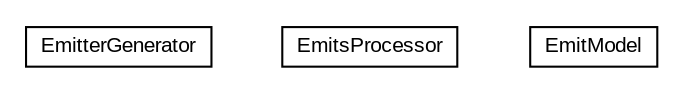 #!/usr/local/bin/dot
#
# Class diagram 
# Generated by UMLGraph version R5_6-24-gf6e263 (http://www.umlgraph.org/)
#

digraph G {
	edge [fontname="arial",fontsize=10,labelfontname="arial",labelfontsize=10];
	node [fontname="arial",fontsize=10,shape=plaintext];
	nodesep=0.25;
	ranksep=0.5;
	// net.trajano.jetng.apt.internal.EmitterGenerator
	c92 [label=<<table title="net.trajano.jetng.apt.internal.EmitterGenerator" border="0" cellborder="1" cellspacing="0" cellpadding="2" port="p" href="./EmitterGenerator.html">
		<tr><td><table border="0" cellspacing="0" cellpadding="1">
<tr><td align="center" balign="center"> EmitterGenerator </td></tr>
		</table></td></tr>
		</table>>, URL="./EmitterGenerator.html", fontname="arial", fontcolor="black", fontsize=10.0];
	// net.trajano.jetng.apt.internal.EmitsProcessor
	c93 [label=<<table title="net.trajano.jetng.apt.internal.EmitsProcessor" border="0" cellborder="1" cellspacing="0" cellpadding="2" port="p" href="./EmitsProcessor.html">
		<tr><td><table border="0" cellspacing="0" cellpadding="1">
<tr><td align="center" balign="center"> EmitsProcessor </td></tr>
		</table></td></tr>
		</table>>, URL="./EmitsProcessor.html", fontname="arial", fontcolor="black", fontsize=10.0];
	// net.trajano.jetng.apt.internal.EmitModel
	c94 [label=<<table title="net.trajano.jetng.apt.internal.EmitModel" border="0" cellborder="1" cellspacing="0" cellpadding="2" port="p" href="./EmitModel.html">
		<tr><td><table border="0" cellspacing="0" cellpadding="1">
<tr><td align="center" balign="center"> EmitModel </td></tr>
		</table></td></tr>
		</table>>, URL="./EmitModel.html", fontname="arial", fontcolor="black", fontsize=10.0];
}

